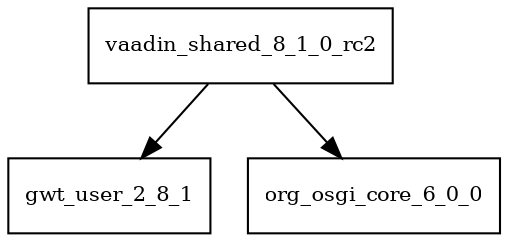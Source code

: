 digraph vaadin_shared_8_1_0_rc2_dependencies {
  node [shape = box, fontsize=10.0];
  vaadin_shared_8_1_0_rc2 -> gwt_user_2_8_1;
  vaadin_shared_8_1_0_rc2 -> org_osgi_core_6_0_0;
}
